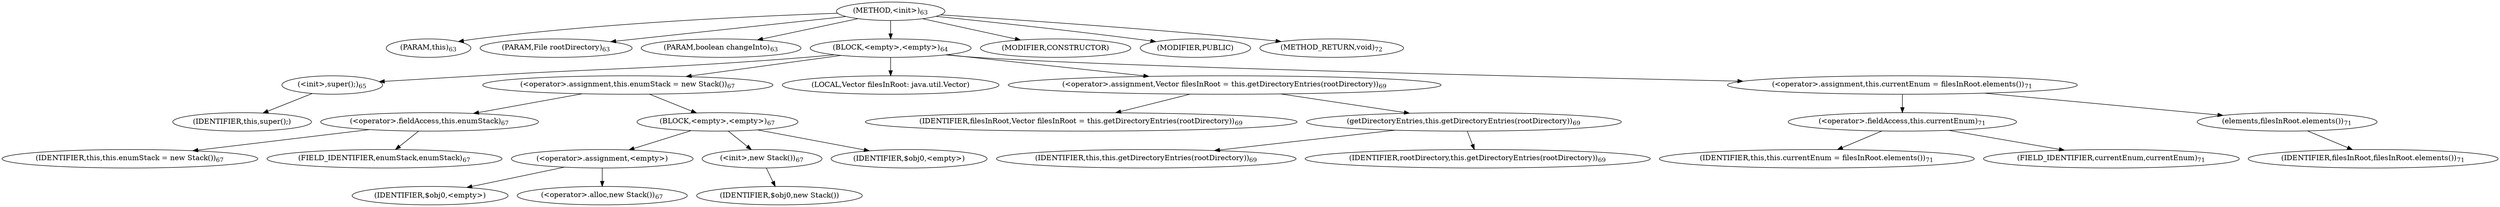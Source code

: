 digraph "&lt;init&gt;" {  
"34" [label = <(METHOD,&lt;init&gt;)<SUB>63</SUB>> ]
"4" [label = <(PARAM,this)<SUB>63</SUB>> ]
"35" [label = <(PARAM,File rootDirectory)<SUB>63</SUB>> ]
"36" [label = <(PARAM,boolean changeInto)<SUB>63</SUB>> ]
"37" [label = <(BLOCK,&lt;empty&gt;,&lt;empty&gt;)<SUB>64</SUB>> ]
"38" [label = <(&lt;init&gt;,super();)<SUB>65</SUB>> ]
"3" [label = <(IDENTIFIER,this,super();)> ]
"39" [label = <(&lt;operator&gt;.assignment,this.enumStack = new Stack())<SUB>67</SUB>> ]
"40" [label = <(&lt;operator&gt;.fieldAccess,this.enumStack)<SUB>67</SUB>> ]
"41" [label = <(IDENTIFIER,this,this.enumStack = new Stack())<SUB>67</SUB>> ]
"42" [label = <(FIELD_IDENTIFIER,enumStack,enumStack)<SUB>67</SUB>> ]
"43" [label = <(BLOCK,&lt;empty&gt;,&lt;empty&gt;)<SUB>67</SUB>> ]
"44" [label = <(&lt;operator&gt;.assignment,&lt;empty&gt;)> ]
"45" [label = <(IDENTIFIER,$obj0,&lt;empty&gt;)> ]
"46" [label = <(&lt;operator&gt;.alloc,new Stack())<SUB>67</SUB>> ]
"47" [label = <(&lt;init&gt;,new Stack())<SUB>67</SUB>> ]
"48" [label = <(IDENTIFIER,$obj0,new Stack())> ]
"49" [label = <(IDENTIFIER,$obj0,&lt;empty&gt;)> ]
"50" [label = <(LOCAL,Vector filesInRoot: java.util.Vector)> ]
"51" [label = <(&lt;operator&gt;.assignment,Vector filesInRoot = this.getDirectoryEntries(rootDirectory))<SUB>69</SUB>> ]
"52" [label = <(IDENTIFIER,filesInRoot,Vector filesInRoot = this.getDirectoryEntries(rootDirectory))<SUB>69</SUB>> ]
"53" [label = <(getDirectoryEntries,this.getDirectoryEntries(rootDirectory))<SUB>69</SUB>> ]
"5" [label = <(IDENTIFIER,this,this.getDirectoryEntries(rootDirectory))<SUB>69</SUB>> ]
"54" [label = <(IDENTIFIER,rootDirectory,this.getDirectoryEntries(rootDirectory))<SUB>69</SUB>> ]
"55" [label = <(&lt;operator&gt;.assignment,this.currentEnum = filesInRoot.elements())<SUB>71</SUB>> ]
"56" [label = <(&lt;operator&gt;.fieldAccess,this.currentEnum)<SUB>71</SUB>> ]
"57" [label = <(IDENTIFIER,this,this.currentEnum = filesInRoot.elements())<SUB>71</SUB>> ]
"58" [label = <(FIELD_IDENTIFIER,currentEnum,currentEnum)<SUB>71</SUB>> ]
"59" [label = <(elements,filesInRoot.elements())<SUB>71</SUB>> ]
"60" [label = <(IDENTIFIER,filesInRoot,filesInRoot.elements())<SUB>71</SUB>> ]
"61" [label = <(MODIFIER,CONSTRUCTOR)> ]
"62" [label = <(MODIFIER,PUBLIC)> ]
"63" [label = <(METHOD_RETURN,void)<SUB>72</SUB>> ]
  "34" -> "4" 
  "34" -> "35" 
  "34" -> "36" 
  "34" -> "37" 
  "34" -> "61" 
  "34" -> "62" 
  "34" -> "63" 
  "37" -> "38" 
  "37" -> "39" 
  "37" -> "50" 
  "37" -> "51" 
  "37" -> "55" 
  "38" -> "3" 
  "39" -> "40" 
  "39" -> "43" 
  "40" -> "41" 
  "40" -> "42" 
  "43" -> "44" 
  "43" -> "47" 
  "43" -> "49" 
  "44" -> "45" 
  "44" -> "46" 
  "47" -> "48" 
  "51" -> "52" 
  "51" -> "53" 
  "53" -> "5" 
  "53" -> "54" 
  "55" -> "56" 
  "55" -> "59" 
  "56" -> "57" 
  "56" -> "58" 
  "59" -> "60" 
}
